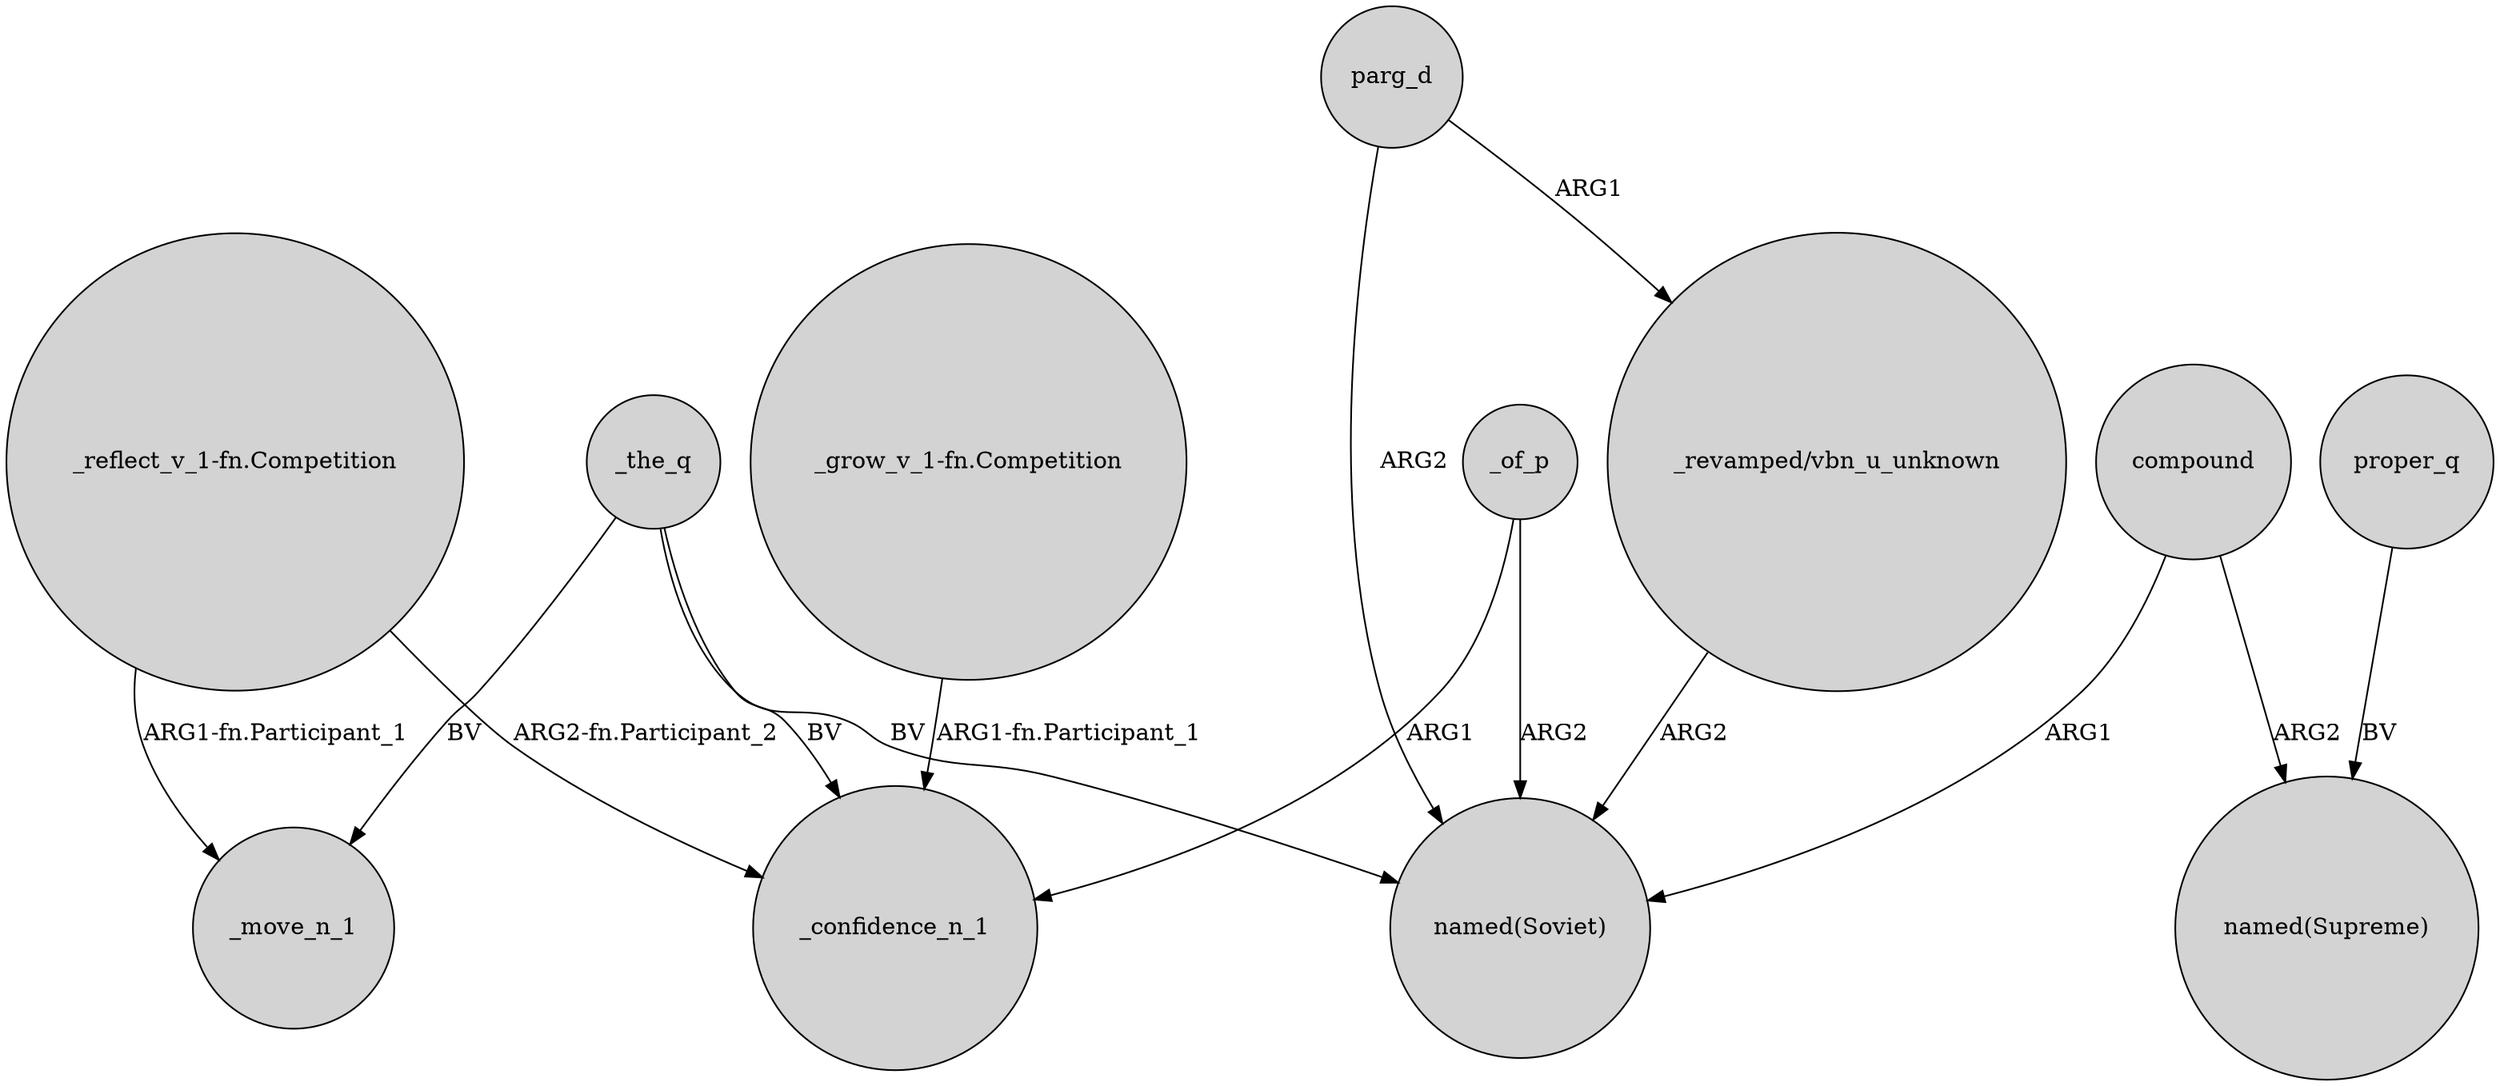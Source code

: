digraph {
	node [shape=circle style=filled]
	_the_q -> "named(Soviet)" [label=BV]
	_of_p -> _confidence_n_1 [label=ARG1]
	compound -> "named(Soviet)" [label=ARG1]
	"_reflect_v_1-fn.Competition" -> _confidence_n_1 [label="ARG2-fn.Participant_2"]
	"_grow_v_1-fn.Competition" -> _confidence_n_1 [label="ARG1-fn.Participant_1"]
	_of_p -> "named(Soviet)" [label=ARG2]
	"_reflect_v_1-fn.Competition" -> _move_n_1 [label="ARG1-fn.Participant_1"]
	parg_d -> "_revamped/vbn_u_unknown" [label=ARG1]
	proper_q -> "named(Supreme)" [label=BV]
	_the_q -> _confidence_n_1 [label=BV]
	_the_q -> _move_n_1 [label=BV]
	compound -> "named(Supreme)" [label=ARG2]
	parg_d -> "named(Soviet)" [label=ARG2]
	"_revamped/vbn_u_unknown" -> "named(Soviet)" [label=ARG2]
}

